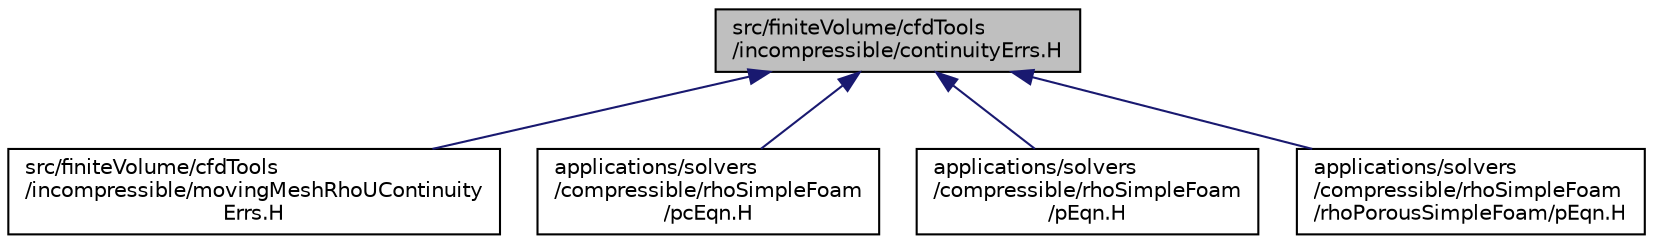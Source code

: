 digraph "src/finiteVolume/cfdTools/incompressible/continuityErrs.H"
{
  bgcolor="transparent";
  edge [fontname="Helvetica",fontsize="10",labelfontname="Helvetica",labelfontsize="10"];
  node [fontname="Helvetica",fontsize="10",shape=record];
  Node1 [label="src/finiteVolume/cfdTools\l/incompressible/continuityErrs.H",height=0.2,width=0.4,color="black", fillcolor="grey75", style="filled", fontcolor="black"];
  Node1 -> Node2 [dir="back",color="midnightblue",fontsize="10",style="solid",fontname="Helvetica"];
  Node2 [label="src/finiteVolume/cfdTools\l/incompressible/movingMeshRhoUContinuity\lErrs.H",height=0.2,width=0.4,color="black",URL="$a05177.html",tooltip="Calculates and prints the continuity errors for moving mesh calculation. "];
  Node1 -> Node3 [dir="back",color="midnightblue",fontsize="10",style="solid",fontname="Helvetica"];
  Node3 [label="applications/solvers\l/compressible/rhoSimpleFoam\l/pcEqn.H",height=0.2,width=0.4,color="black",URL="$a03133.html"];
  Node1 -> Node4 [dir="back",color="midnightblue",fontsize="10",style="solid",fontname="Helvetica"];
  Node4 [label="applications/solvers\l/compressible/rhoSimpleFoam\l/pEqn.H",height=0.2,width=0.4,color="black",URL="$a02946.html"];
  Node1 -> Node5 [dir="back",color="midnightblue",fontsize="10",style="solid",fontname="Helvetica"];
  Node5 [label="applications/solvers\l/compressible/rhoSimpleFoam\l/rhoPorousSimpleFoam/pEqn.H",height=0.2,width=0.4,color="black",URL="$a02947.html"];
}
